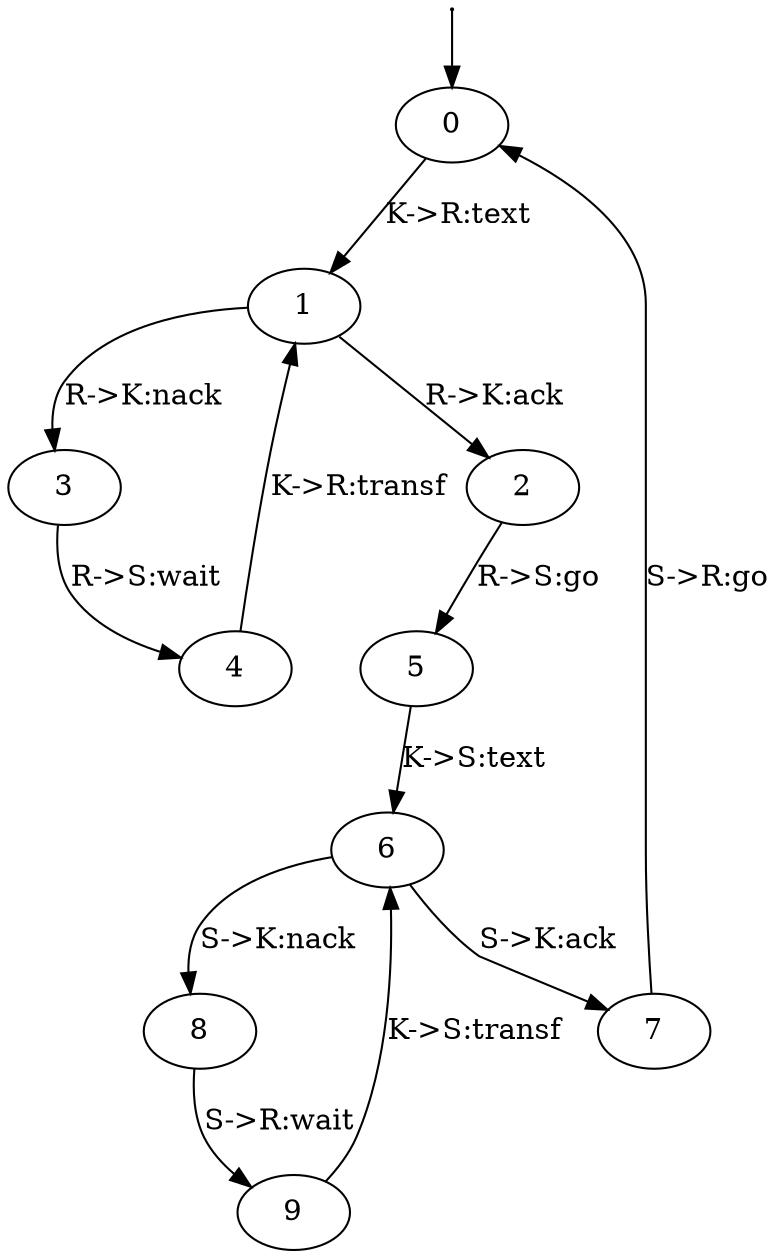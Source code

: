 digraph alternator {
    s0 [label="" height=0 width=0]
    s0 -> 0
    0 -> 1 [label="K->R:text"]
    1 -> 2 [label="R->K:ack"]
    2 -> 5 [label="R->S:go"]
    1 -> 3 [label="R->K:nack"]
    3 -> 4 [label="R->S:wait"]
    4 -> 1 [label="K->R:transf"]
    5 -> 6 [label="K->S:text"]
    6 -> 7 [label="S->K:ack"]
    7 -> 0 [label="S->R:go"]
    6 -> 8 [label="S->K:nack"]
    8 -> 9 [label="S->R:wait"]
    9 -> 6 [label="K->S:transf"]
}